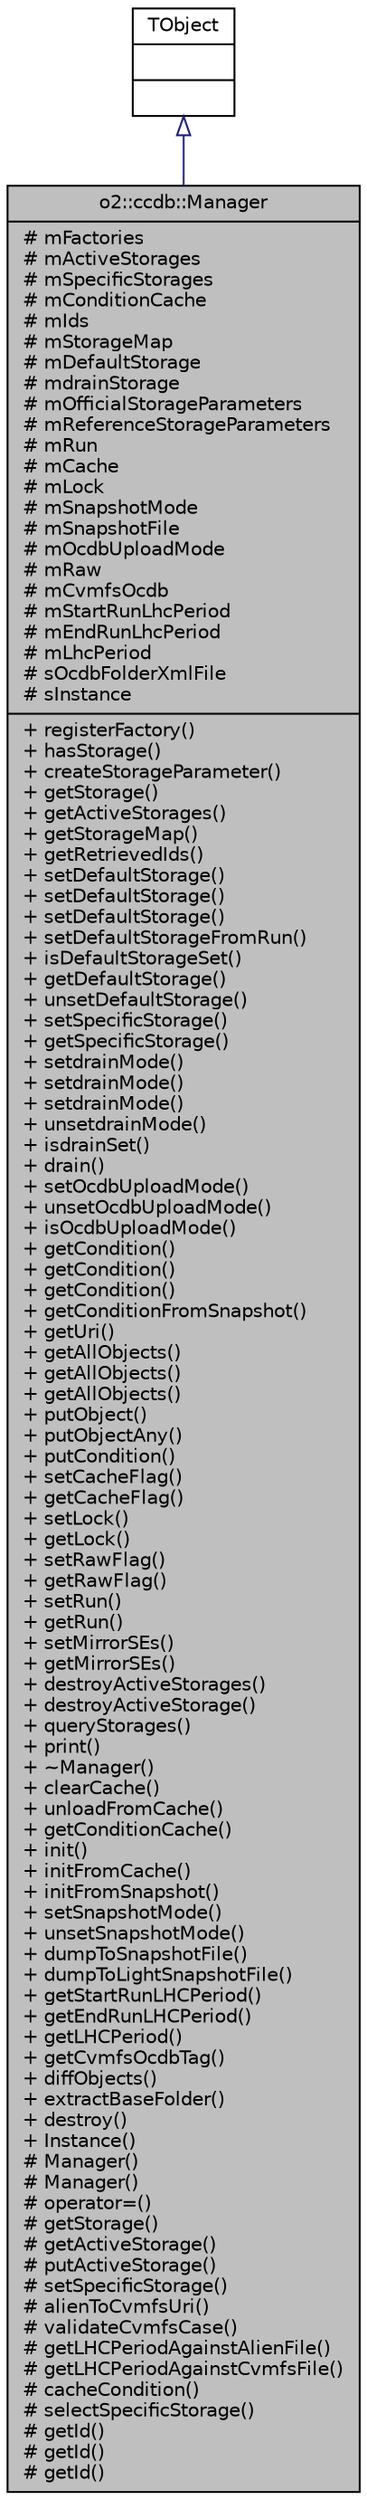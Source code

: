 digraph "o2::ccdb::Manager"
{
 // INTERACTIVE_SVG=YES
  bgcolor="transparent";
  edge [fontname="Helvetica",fontsize="10",labelfontname="Helvetica",labelfontsize="10"];
  node [fontname="Helvetica",fontsize="10",shape=record];
  Node1 [label="{o2::ccdb::Manager\n|# mFactories\l# mActiveStorages\l# mSpecificStorages\l# mConditionCache\l# mIds\l# mStorageMap\l# mDefaultStorage\l# mdrainStorage\l# mOfficialStorageParameters\l# mReferenceStorageParameters\l# mRun\l# mCache\l# mLock\l# mSnapshotMode\l# mSnapshotFile\l# mOcdbUploadMode\l# mRaw\l# mCvmfsOcdb\l# mStartRunLhcPeriod\l# mEndRunLhcPeriod\l# mLhcPeriod\l# sOcdbFolderXmlFile\l# sInstance\l|+ registerFactory()\l+ hasStorage()\l+ createStorageParameter()\l+ getStorage()\l+ getActiveStorages()\l+ getStorageMap()\l+ getRetrievedIds()\l+ setDefaultStorage()\l+ setDefaultStorage()\l+ setDefaultStorage()\l+ setDefaultStorageFromRun()\l+ isDefaultStorageSet()\l+ getDefaultStorage()\l+ unsetDefaultStorage()\l+ setSpecificStorage()\l+ getSpecificStorage()\l+ setdrainMode()\l+ setdrainMode()\l+ setdrainMode()\l+ unsetdrainMode()\l+ isdrainSet()\l+ drain()\l+ setOcdbUploadMode()\l+ unsetOcdbUploadMode()\l+ isOcdbUploadMode()\l+ getCondition()\l+ getCondition()\l+ getCondition()\l+ getConditionFromSnapshot()\l+ getUri()\l+ getAllObjects()\l+ getAllObjects()\l+ getAllObjects()\l+ putObject()\l+ putObjectAny()\l+ putCondition()\l+ setCacheFlag()\l+ getCacheFlag()\l+ setLock()\l+ getLock()\l+ setRawFlag()\l+ getRawFlag()\l+ setRun()\l+ getRun()\l+ setMirrorSEs()\l+ getMirrorSEs()\l+ destroyActiveStorages()\l+ destroyActiveStorage()\l+ queryStorages()\l+ print()\l+ ~Manager()\l+ clearCache()\l+ unloadFromCache()\l+ getConditionCache()\l+ init()\l+ initFromCache()\l+ initFromSnapshot()\l+ setSnapshotMode()\l+ unsetSnapshotMode()\l+ dumpToSnapshotFile()\l+ dumpToLightSnapshotFile()\l+ getStartRunLHCPeriod()\l+ getEndRunLHCPeriod()\l+ getLHCPeriod()\l+ getCvmfsOcdbTag()\l+ diffObjects()\l+ extractBaseFolder()\l+ destroy()\l+ Instance()\l# Manager()\l# Manager()\l# operator=()\l# getStorage()\l# getActiveStorage()\l# putActiveStorage()\l# setSpecificStorage()\l# alienToCvmfsUri()\l# validateCvmfsCase()\l# getLHCPeriodAgainstAlienFile()\l# getLHCPeriodAgainstCvmfsFile()\l# cacheCondition()\l# selectSpecificStorage()\l# getId()\l# getId()\l# getId()\l}",height=0.2,width=0.4,color="black", fillcolor="grey75", style="filled" fontcolor="black"];
  Node2 -> Node1 [dir="back",color="midnightblue",fontsize="10",style="solid",arrowtail="onormal",fontname="Helvetica"];
  Node2 [label="{TObject\n||}",height=0.2,width=0.4,color="black",URL="$d5/d0f/classTObject.html"];
}
